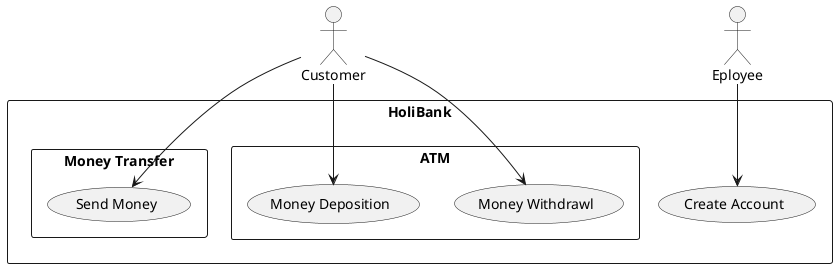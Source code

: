 
@startuml
actor "Customer" as cus
actor "Eployee" as emp

rectangle HoliBank {
  usecase "Create Account" as UC0

  rectangle ATM {
    usecase "Money Withdrawl" as UC1
    usecase "Money Deposition" as UC2
  }


  rectangle "Money Transfer" {
    usecase "Send Money" as UC3
  }

}
cus --> UC1
cus --> UC2
cus --> UC3
emp --> UC0
@enduml
